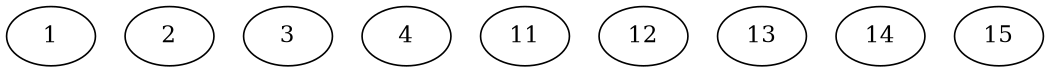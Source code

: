 digraph G {
 //
 // does not work to get 2 horizontal lines
 //
 size="7, 7!";
 rank=same
 //
 1;
 2;
 3;
 4;
 rank=same
 11;
 12;
 13;
 14;
 15;
}
